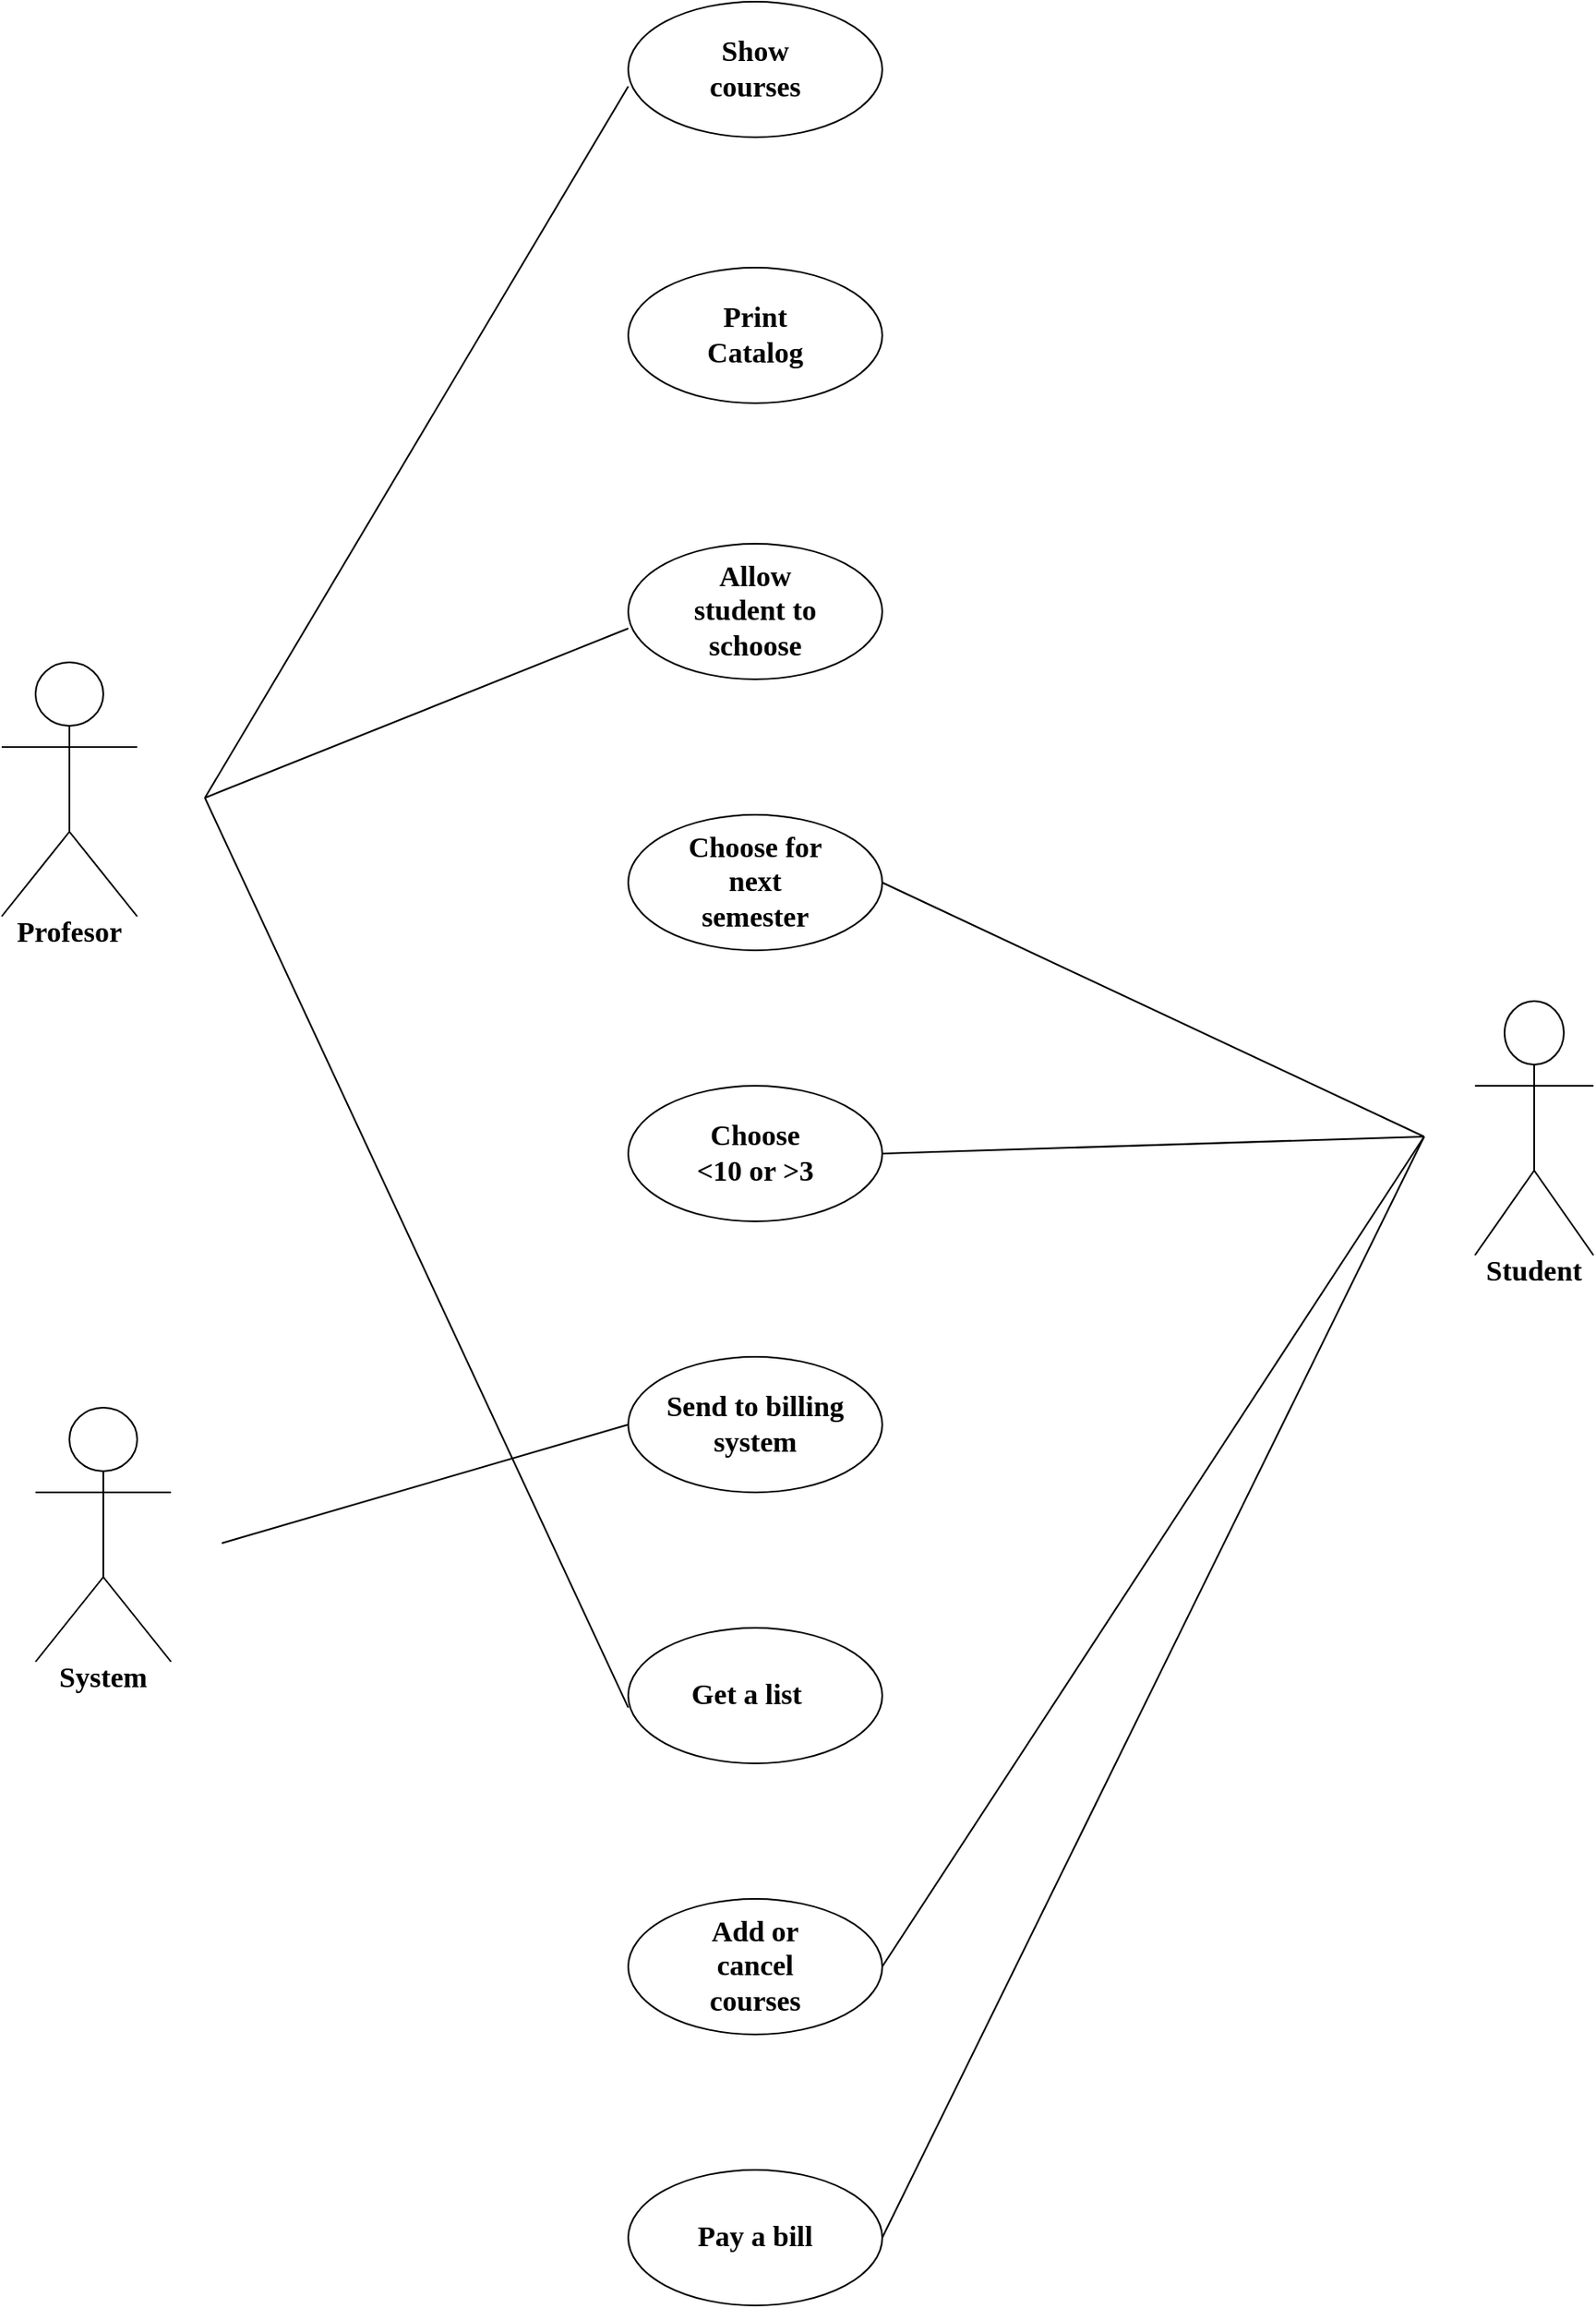 <mxfile version="13.6.10" type="github">
  <diagram name="Page-1" id="e7e014a7-5840-1c2e-5031-d8a46d1fe8dd">
    <mxGraphModel dx="638" dy="1196" grid="1" gridSize="10" guides="1" tooltips="1" connect="1" arrows="1" fold="1" page="1" pageScale="1" pageWidth="1169" pageHeight="826" background="#ffffff" math="0" shadow="0">
      <root>
        <mxCell id="0" />
        <mxCell id="1" parent="0" />
        <mxCell id="6dseYVZfMfX9u2xBMpQq-240" value="Actor" style="shape=umlActor;verticalLabelPosition=bottom;verticalAlign=top;html=1;outlineConnect=0;noLabel=1;" vertex="1" parent="1">
          <mxGeometry x="40" y="-260" width="80" height="150" as="geometry" />
        </mxCell>
        <mxCell id="6dseYVZfMfX9u2xBMpQq-241" value="Profesor" style="text;html=1;strokeColor=none;fillColor=none;align=center;verticalAlign=middle;whiteSpace=wrap;rounded=0;fontSize=17;fontStyle=1;fontFamily=Times New Roman;" vertex="1" parent="1">
          <mxGeometry x="60" y="-110" width="40" height="20" as="geometry" />
        </mxCell>
        <mxCell id="6dseYVZfMfX9u2xBMpQq-242" value="" style="ellipse;whiteSpace=wrap;html=1;" vertex="1" parent="1">
          <mxGeometry x="410" y="-650" width="150" height="80" as="geometry" />
        </mxCell>
        <mxCell id="6dseYVZfMfX9u2xBMpQq-243" value="Show courses" style="text;html=1;strokeColor=none;fillColor=none;align=center;verticalAlign=middle;whiteSpace=wrap;rounded=0;fontStyle=1;fontSize=17;fontFamily=Times New Roman;" vertex="1" parent="1">
          <mxGeometry x="455" y="-620" width="60" height="20" as="geometry" />
        </mxCell>
        <mxCell id="6dseYVZfMfX9u2xBMpQq-244" value="" style="ellipse;whiteSpace=wrap;html=1;fontFamily=Times New Roman;fontSize=17;" vertex="1" parent="1">
          <mxGeometry x="410" y="-493" width="150" height="80" as="geometry" />
        </mxCell>
        <mxCell id="6dseYVZfMfX9u2xBMpQq-245" value="Print Catalog" style="text;html=1;strokeColor=none;fillColor=none;align=center;verticalAlign=middle;whiteSpace=wrap;rounded=0;fontFamily=Times New Roman;fontSize=17;fontStyle=1" vertex="1" parent="1">
          <mxGeometry x="465" y="-463" width="40" height="20" as="geometry" />
        </mxCell>
        <mxCell id="6dseYVZfMfX9u2xBMpQq-252" value="" style="ellipse;whiteSpace=wrap;html=1;fontFamily=Times New Roman;fontSize=15;" vertex="1" parent="1">
          <mxGeometry x="410" y="-330" width="150" height="80" as="geometry" />
        </mxCell>
        <mxCell id="6dseYVZfMfX9u2xBMpQq-253" value="Allow student to schoose" style="text;html=1;strokeColor=none;fillColor=none;align=center;verticalAlign=middle;whiteSpace=wrap;rounded=0;fontFamily=Times New Roman;fontSize=17;fontStyle=1" vertex="1" parent="1">
          <mxGeometry x="440" y="-300" width="90" height="20" as="geometry" />
        </mxCell>
        <mxCell id="6dseYVZfMfX9u2xBMpQq-257" value="" style="ellipse;whiteSpace=wrap;html=1;fontFamily=Times New Roman;fontSize=17;" vertex="1" parent="1">
          <mxGeometry x="410" y="-170" width="150" height="80" as="geometry" />
        </mxCell>
        <mxCell id="6dseYVZfMfX9u2xBMpQq-258" value="" style="ellipse;whiteSpace=wrap;html=1;fontFamily=Times New Roman;fontSize=17;" vertex="1" parent="1">
          <mxGeometry x="410" y="-10" width="150" height="80" as="geometry" />
        </mxCell>
        <mxCell id="6dseYVZfMfX9u2xBMpQq-259" value="" style="ellipse;whiteSpace=wrap;html=1;fontFamily=Times New Roman;fontSize=17;" vertex="1" parent="1">
          <mxGeometry x="410" y="150" width="150" height="80" as="geometry" />
        </mxCell>
        <mxCell id="6dseYVZfMfX9u2xBMpQq-260" value="Choose for next semester" style="text;html=1;strokeColor=none;fillColor=none;align=center;verticalAlign=middle;whiteSpace=wrap;rounded=0;fontFamily=Times New Roman;fontSize=17;fontStyle=1" vertex="1" parent="1">
          <mxGeometry x="435" y="-140" width="100" height="20" as="geometry" />
        </mxCell>
        <mxCell id="6dseYVZfMfX9u2xBMpQq-261" value="&lt;div&gt;Choose &lt;br&gt;&lt;/div&gt;&lt;div&gt;&amp;lt;10 or &amp;gt;3&lt;br&gt;&lt;/div&gt;" style="text;html=1;strokeColor=none;fillColor=none;align=center;verticalAlign=middle;whiteSpace=wrap;rounded=0;fontFamily=Times New Roman;fontSize=17;fontStyle=1" vertex="1" parent="1">
          <mxGeometry x="440" y="20" width="90" height="20" as="geometry" />
        </mxCell>
        <mxCell id="6dseYVZfMfX9u2xBMpQq-262" value="Send to billing system" style="text;html=1;strokeColor=none;fillColor=none;align=center;verticalAlign=middle;whiteSpace=wrap;rounded=0;fontFamily=Times New Roman;fontSize=17;fontStyle=1" vertex="1" parent="1">
          <mxGeometry x="430" y="171.25" width="110" height="37.5" as="geometry" />
        </mxCell>
        <mxCell id="6dseYVZfMfX9u2xBMpQq-263" value="" style="ellipse;whiteSpace=wrap;html=1;fontFamily=Times New Roman;fontSize=17;" vertex="1" parent="1">
          <mxGeometry x="410" y="470" width="150" height="80" as="geometry" />
        </mxCell>
        <mxCell id="6dseYVZfMfX9u2xBMpQq-264" value="" style="ellipse;whiteSpace=wrap;html=1;fontFamily=Times New Roman;fontSize=17;" vertex="1" parent="1">
          <mxGeometry x="410" y="310" width="150" height="80" as="geometry" />
        </mxCell>
        <mxCell id="6dseYVZfMfX9u2xBMpQq-266" value="" style="ellipse;whiteSpace=wrap;html=1;fontFamily=Times New Roman;fontSize=17;" vertex="1" parent="1">
          <mxGeometry x="410" y="630" width="150" height="80" as="geometry" />
        </mxCell>
        <mxCell id="6dseYVZfMfX9u2xBMpQq-267" value="Get a list" style="text;html=1;strokeColor=none;fillColor=none;align=center;verticalAlign=middle;whiteSpace=wrap;rounded=0;fontFamily=Times New Roman;fontSize=17;fontStyle=1" vertex="1" parent="1">
          <mxGeometry x="430" y="340" width="100" height="20" as="geometry" />
        </mxCell>
        <mxCell id="6dseYVZfMfX9u2xBMpQq-268" value="Add or cancel courses" style="text;html=1;strokeColor=none;fillColor=none;align=center;verticalAlign=middle;whiteSpace=wrap;rounded=0;fontFamily=Times New Roman;fontSize=17;fontStyle=1" vertex="1" parent="1">
          <mxGeometry x="440" y="500" width="90" height="20" as="geometry" />
        </mxCell>
        <mxCell id="6dseYVZfMfX9u2xBMpQq-269" value="Pay a bill" style="text;html=1;strokeColor=none;fillColor=none;align=center;verticalAlign=middle;whiteSpace=wrap;rounded=0;fontFamily=Times New Roman;fontSize=17;fontStyle=1" vertex="1" parent="1">
          <mxGeometry x="435" y="660" width="100" height="20" as="geometry" />
        </mxCell>
        <mxCell id="6dseYVZfMfX9u2xBMpQq-272" value="Actor" style="shape=umlActor;verticalLabelPosition=bottom;verticalAlign=top;html=1;outlineConnect=0;fontFamily=Times New Roman;fontSize=17;noLabel=1;" vertex="1" parent="1">
          <mxGeometry x="910" y="-60" width="70" height="150" as="geometry" />
        </mxCell>
        <mxCell id="6dseYVZfMfX9u2xBMpQq-274" value="Actor" style="shape=umlActor;verticalLabelPosition=bottom;verticalAlign=top;html=1;outlineConnect=0;fontFamily=Times New Roman;fontSize=17;noLabel=1;fontStyle=1" vertex="1" parent="1">
          <mxGeometry x="60" y="180" width="80" height="150" as="geometry" />
        </mxCell>
        <mxCell id="6dseYVZfMfX9u2xBMpQq-275" value="System" style="text;html=1;strokeColor=none;fillColor=none;align=center;verticalAlign=middle;whiteSpace=wrap;rounded=0;fontFamily=Times New Roman;fontSize=17;fontStyle=1" vertex="1" parent="1">
          <mxGeometry x="80" y="330" width="40" height="20" as="geometry" />
        </mxCell>
        <mxCell id="6dseYVZfMfX9u2xBMpQq-277" value="Student" style="text;html=1;strokeColor=none;fillColor=none;align=center;verticalAlign=middle;whiteSpace=wrap;rounded=0;fontFamily=Times New Roman;fontSize=17;fontStyle=1" vertex="1" parent="1">
          <mxGeometry x="925" y="90" width="40" height="20" as="geometry" />
        </mxCell>
        <mxCell id="6dseYVZfMfX9u2xBMpQq-293" value="" style="endArrow=none;html=1;fontFamily=Times New Roman;fontSize=15;entryX=0;entryY=0.625;entryDx=0;entryDy=0;entryPerimeter=0;" edge="1" parent="1" target="6dseYVZfMfX9u2xBMpQq-242">
          <mxGeometry width="50" height="50" relative="1" as="geometry">
            <mxPoint x="160" y="-180" as="sourcePoint" />
            <mxPoint x="210" y="-190" as="targetPoint" />
          </mxGeometry>
        </mxCell>
        <mxCell id="6dseYVZfMfX9u2xBMpQq-294" value="" style="endArrow=none;html=1;fontFamily=Times New Roman;fontSize=15;entryX=0;entryY=0.625;entryDx=0;entryDy=0;entryPerimeter=0;" edge="1" parent="1" target="6dseYVZfMfX9u2xBMpQq-252">
          <mxGeometry width="50" height="50" relative="1" as="geometry">
            <mxPoint x="160" y="-180" as="sourcePoint" />
            <mxPoint x="230.711" y="-170" as="targetPoint" />
          </mxGeometry>
        </mxCell>
        <mxCell id="6dseYVZfMfX9u2xBMpQq-295" value="" style="endArrow=none;html=1;fontFamily=Times New Roman;fontSize=15;entryX=0;entryY=0.588;entryDx=0;entryDy=0;entryPerimeter=0;" edge="1" parent="1" target="6dseYVZfMfX9u2xBMpQq-264">
          <mxGeometry width="50" height="50" relative="1" as="geometry">
            <mxPoint x="160" y="-180" as="sourcePoint" />
            <mxPoint x="210" y="-140" as="targetPoint" />
          </mxGeometry>
        </mxCell>
        <mxCell id="6dseYVZfMfX9u2xBMpQq-296" value="" style="endArrow=none;html=1;fontFamily=Times New Roman;fontSize=15;entryX=1;entryY=0.5;entryDx=0;entryDy=0;" edge="1" parent="1" target="6dseYVZfMfX9u2xBMpQq-257">
          <mxGeometry width="50" height="50" relative="1" as="geometry">
            <mxPoint x="880" y="20" as="sourcePoint" />
            <mxPoint x="890" y="-10" as="targetPoint" />
          </mxGeometry>
        </mxCell>
        <mxCell id="6dseYVZfMfX9u2xBMpQq-297" value="" style="endArrow=none;html=1;fontFamily=Times New Roman;fontSize=15;exitX=1;exitY=0.5;exitDx=0;exitDy=0;" edge="1" parent="1" source="6dseYVZfMfX9u2xBMpQq-258">
          <mxGeometry width="50" height="50" relative="1" as="geometry">
            <mxPoint x="790" y="70" as="sourcePoint" />
            <mxPoint x="880" y="20" as="targetPoint" />
          </mxGeometry>
        </mxCell>
        <mxCell id="6dseYVZfMfX9u2xBMpQq-298" value="" style="endArrow=none;html=1;fontFamily=Times New Roman;fontSize=15;exitX=1;exitY=0.5;exitDx=0;exitDy=0;" edge="1" parent="1" source="6dseYVZfMfX9u2xBMpQq-263">
          <mxGeometry width="50" height="50" relative="1" as="geometry">
            <mxPoint x="700" y="270" as="sourcePoint" />
            <mxPoint x="880" y="20" as="targetPoint" />
          </mxGeometry>
        </mxCell>
        <mxCell id="6dseYVZfMfX9u2xBMpQq-299" value="" style="endArrow=none;html=1;fontFamily=Times New Roman;fontSize=15;exitX=1;exitY=0.5;exitDx=0;exitDy=0;" edge="1" parent="1" source="6dseYVZfMfX9u2xBMpQq-266">
          <mxGeometry width="50" height="50" relative="1" as="geometry">
            <mxPoint x="810" y="350" as="sourcePoint" />
            <mxPoint x="880" y="20" as="targetPoint" />
          </mxGeometry>
        </mxCell>
        <mxCell id="6dseYVZfMfX9u2xBMpQq-300" value="" style="endArrow=none;html=1;fontFamily=Times New Roman;fontSize=15;entryX=0;entryY=0.5;entryDx=0;entryDy=0;" edge="1" parent="1" target="6dseYVZfMfX9u2xBMpQq-259">
          <mxGeometry width="50" height="50" relative="1" as="geometry">
            <mxPoint x="170" y="260" as="sourcePoint" />
            <mxPoint x="230" y="240" as="targetPoint" />
          </mxGeometry>
        </mxCell>
      </root>
    </mxGraphModel>
  </diagram>
</mxfile>
